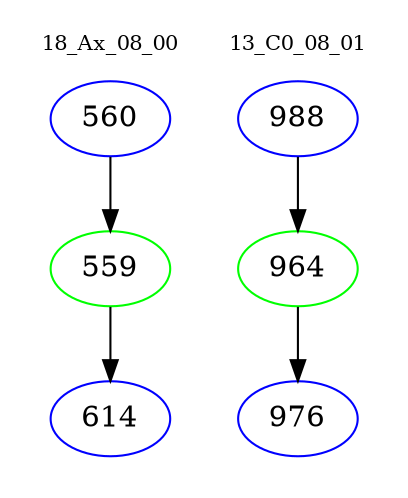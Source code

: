 digraph{
subgraph cluster_0 {
color = white
label = "18_Ax_08_00";
fontsize=10;
T0_560 [label="560", color="blue"]
T0_560 -> T0_559 [color="black"]
T0_559 [label="559", color="green"]
T0_559 -> T0_614 [color="black"]
T0_614 [label="614", color="blue"]
}
subgraph cluster_1 {
color = white
label = "13_C0_08_01";
fontsize=10;
T1_988 [label="988", color="blue"]
T1_988 -> T1_964 [color="black"]
T1_964 [label="964", color="green"]
T1_964 -> T1_976 [color="black"]
T1_976 [label="976", color="blue"]
}
}
